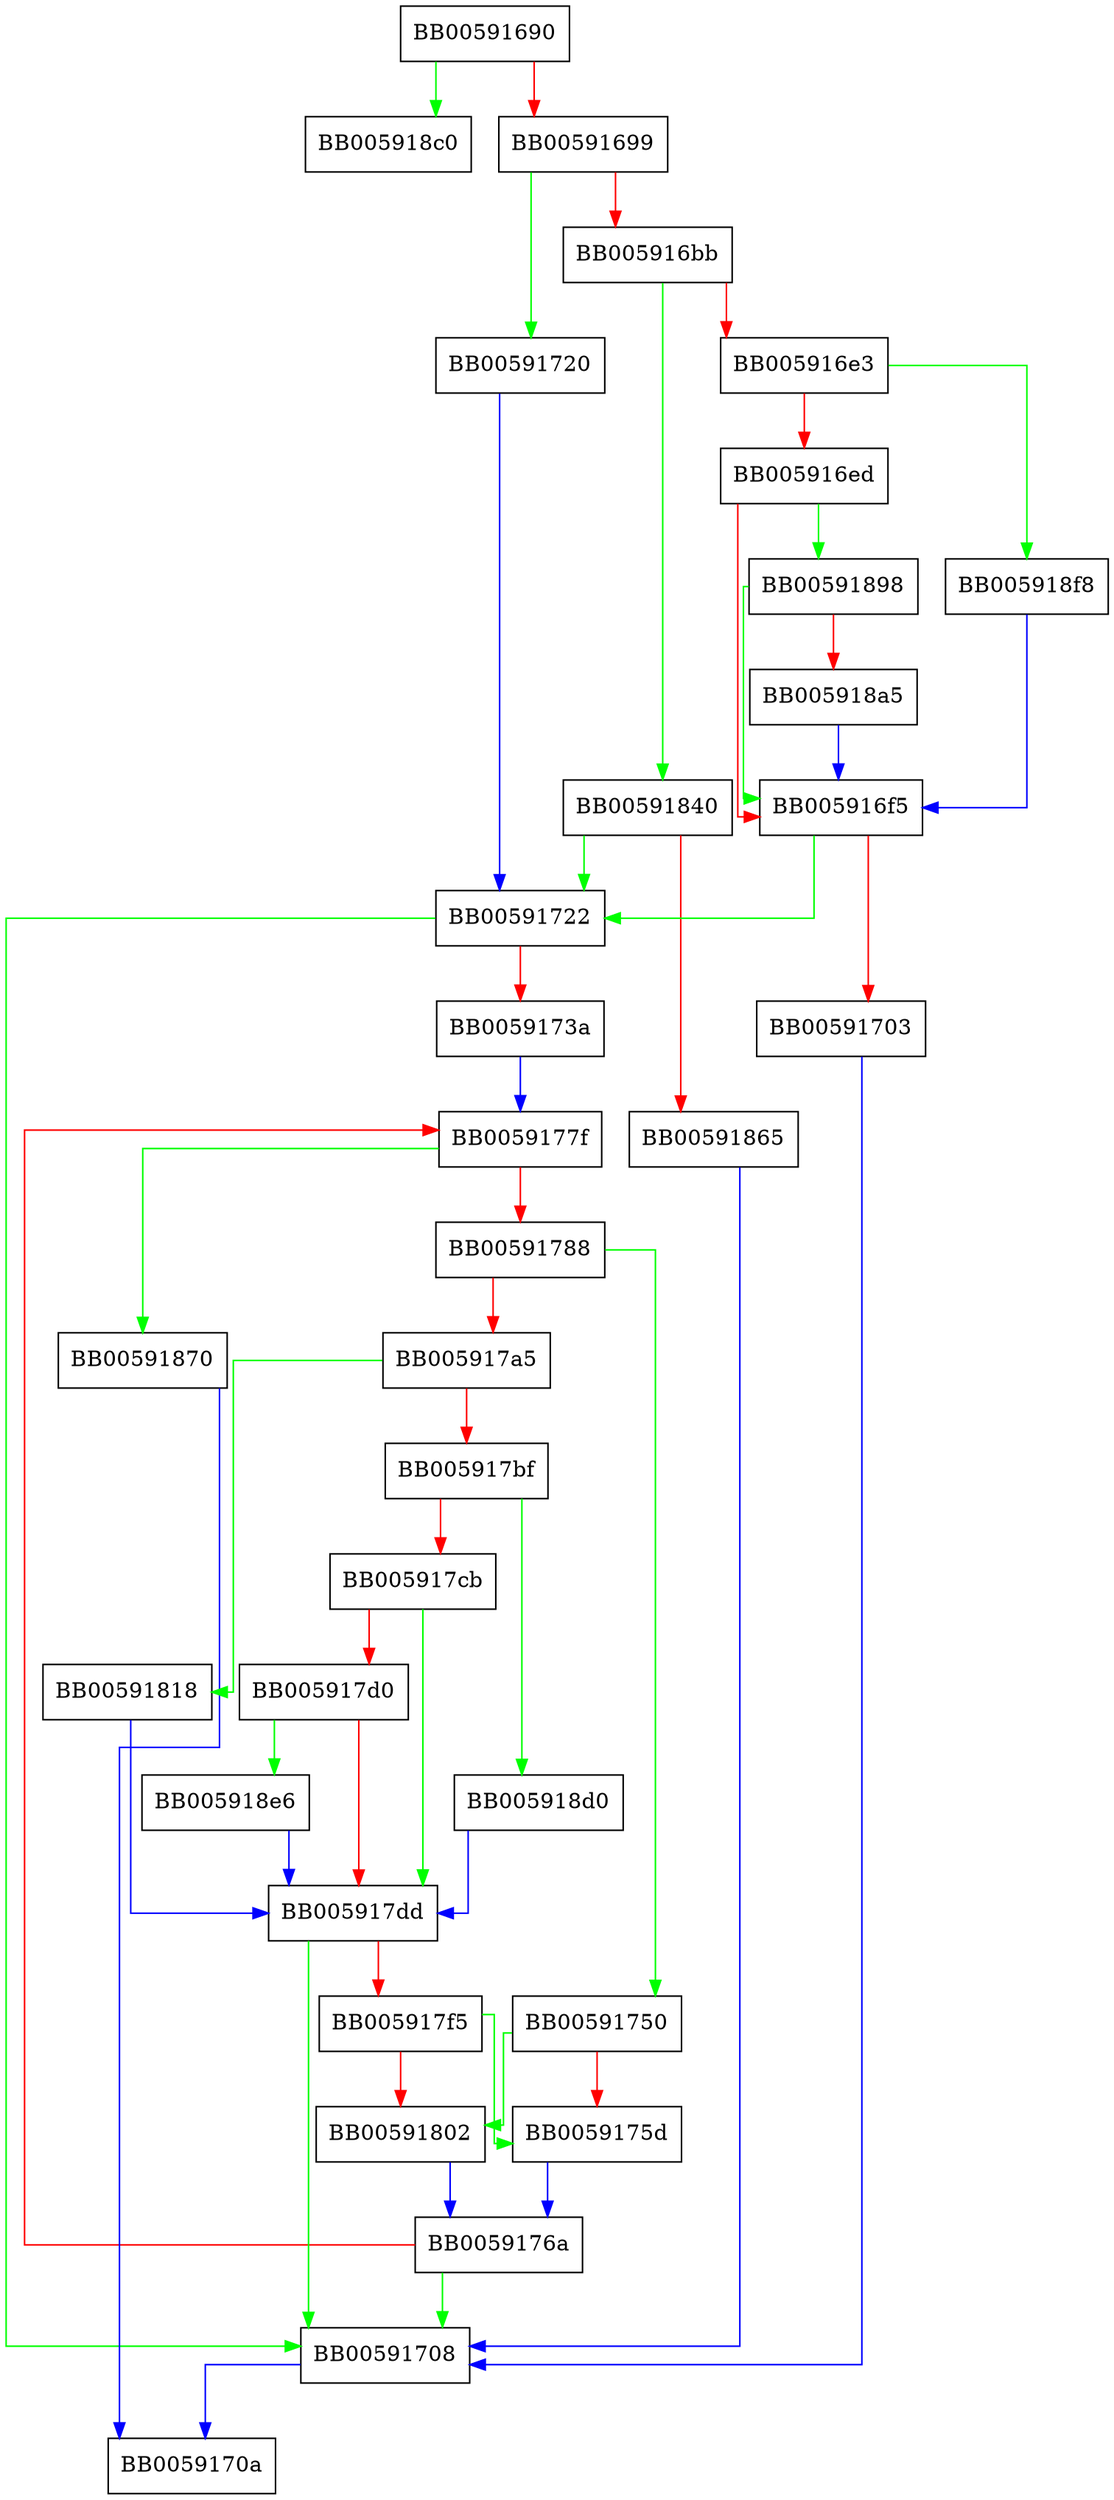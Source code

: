 digraph print_bin {
  node [shape="box"];
  graph [splines=ortho];
  BB00591690 -> BB005918c0 [color="green"];
  BB00591690 -> BB00591699 [color="red"];
  BB00591699 -> BB00591720 [color="green"];
  BB00591699 -> BB005916bb [color="red"];
  BB005916bb -> BB00591840 [color="green"];
  BB005916bb -> BB005916e3 [color="red"];
  BB005916e3 -> BB005918f8 [color="green"];
  BB005916e3 -> BB005916ed [color="red"];
  BB005916ed -> BB00591898 [color="green"];
  BB005916ed -> BB005916f5 [color="red"];
  BB005916f5 -> BB00591722 [color="green"];
  BB005916f5 -> BB00591703 [color="red"];
  BB00591703 -> BB00591708 [color="blue"];
  BB00591708 -> BB0059170a [color="blue"];
  BB00591720 -> BB00591722 [color="blue"];
  BB00591722 -> BB00591708 [color="green"];
  BB00591722 -> BB0059173a [color="red"];
  BB0059173a -> BB0059177f [color="blue"];
  BB00591750 -> BB00591802 [color="green"];
  BB00591750 -> BB0059175d [color="red"];
  BB0059175d -> BB0059176a [color="blue"];
  BB0059176a -> BB00591708 [color="green"];
  BB0059176a -> BB0059177f [color="red"];
  BB0059177f -> BB00591870 [color="green"];
  BB0059177f -> BB00591788 [color="red"];
  BB00591788 -> BB00591750 [color="green"];
  BB00591788 -> BB005917a5 [color="red"];
  BB005917a5 -> BB00591818 [color="green"];
  BB005917a5 -> BB005917bf [color="red"];
  BB005917bf -> BB005918d0 [color="green"];
  BB005917bf -> BB005917cb [color="red"];
  BB005917cb -> BB005917dd [color="green"];
  BB005917cb -> BB005917d0 [color="red"];
  BB005917d0 -> BB005918e6 [color="green"];
  BB005917d0 -> BB005917dd [color="red"];
  BB005917dd -> BB00591708 [color="green"];
  BB005917dd -> BB005917f5 [color="red"];
  BB005917f5 -> BB0059175d [color="green"];
  BB005917f5 -> BB00591802 [color="red"];
  BB00591802 -> BB0059176a [color="blue"];
  BB00591818 -> BB005917dd [color="blue"];
  BB00591840 -> BB00591722 [color="green"];
  BB00591840 -> BB00591865 [color="red"];
  BB00591865 -> BB00591708 [color="blue"];
  BB00591870 -> BB0059170a [color="blue"];
  BB00591898 -> BB005916f5 [color="green"];
  BB00591898 -> BB005918a5 [color="red"];
  BB005918a5 -> BB005916f5 [color="blue"];
  BB005918d0 -> BB005917dd [color="blue"];
  BB005918e6 -> BB005917dd [color="blue"];
  BB005918f8 -> BB005916f5 [color="blue"];
}